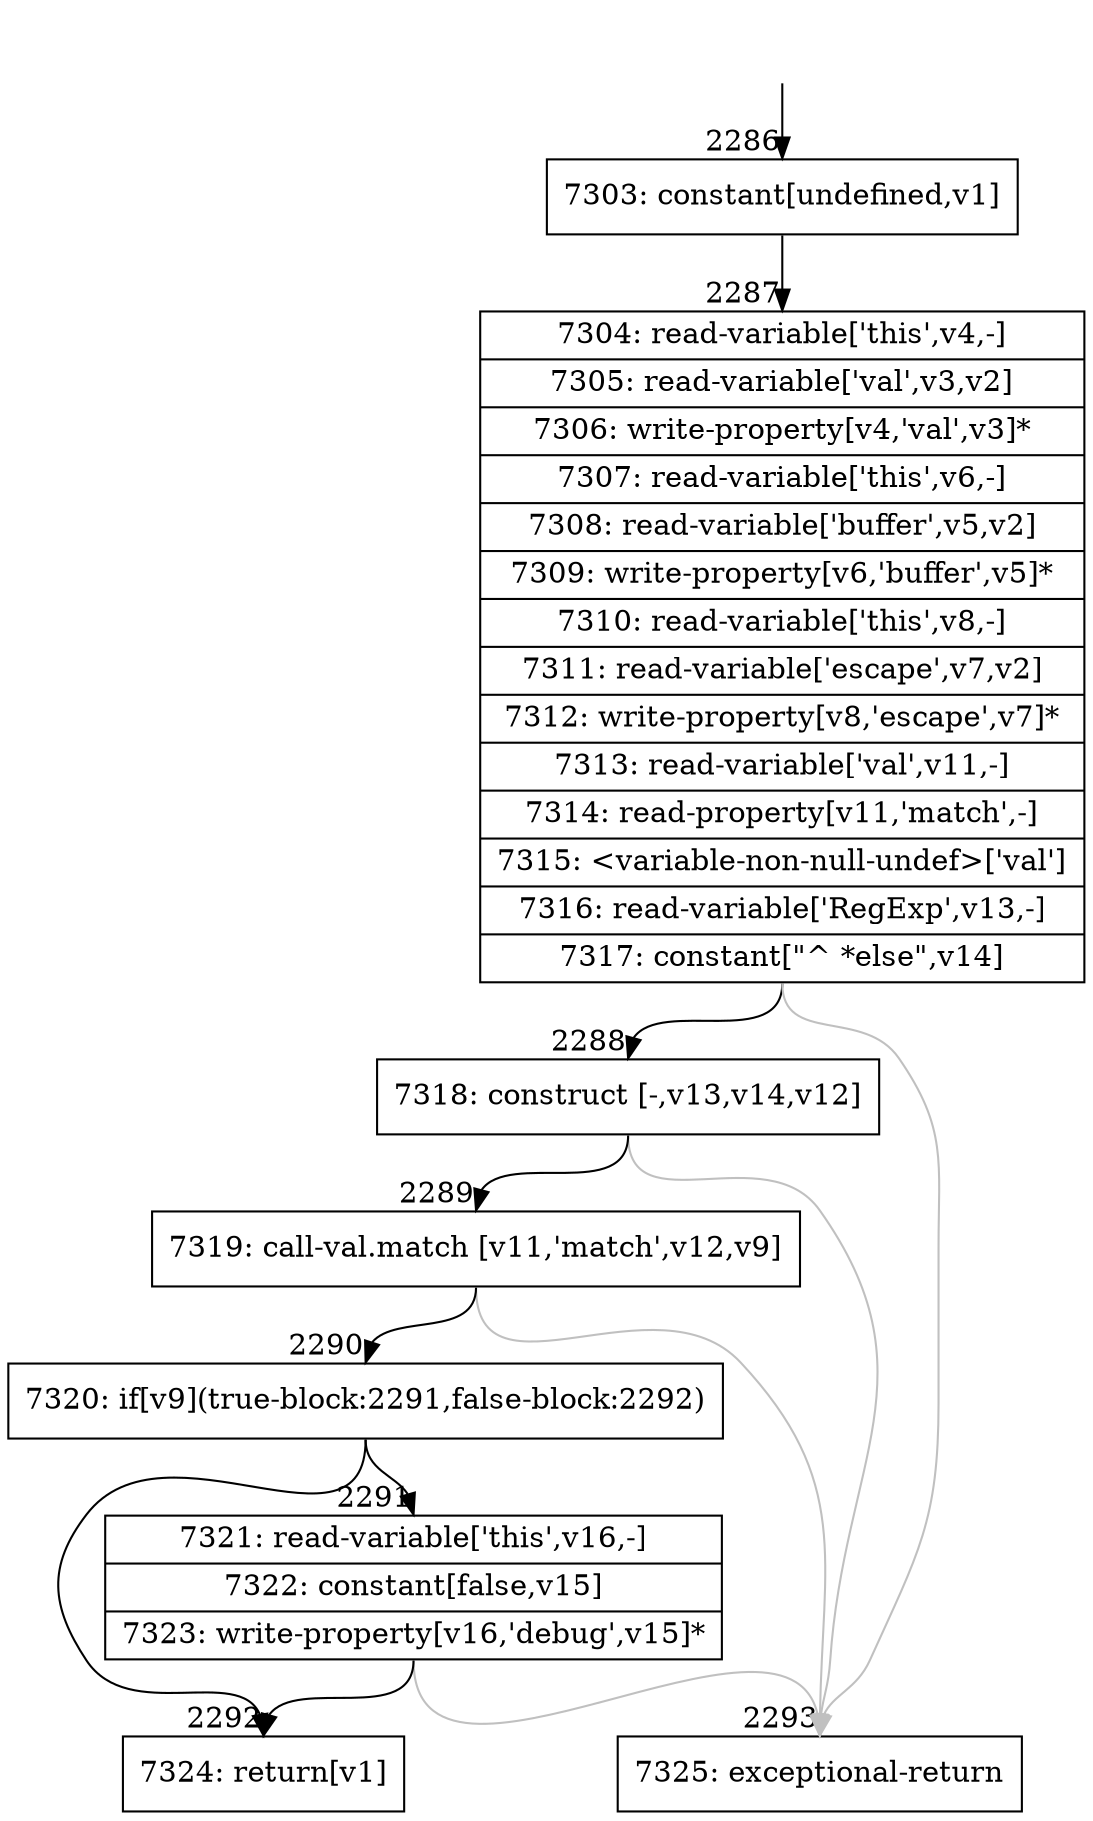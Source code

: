 digraph {
rankdir="TD"
BB_entry127[shape=none,label=""];
BB_entry127 -> BB2286 [tailport=s, headport=n, headlabel="    2286"]
BB2286 [shape=record label="{7303: constant[undefined,v1]}" ] 
BB2286 -> BB2287 [tailport=s, headport=n, headlabel="      2287"]
BB2287 [shape=record label="{7304: read-variable['this',v4,-]|7305: read-variable['val',v3,v2]|7306: write-property[v4,'val',v3]*|7307: read-variable['this',v6,-]|7308: read-variable['buffer',v5,v2]|7309: write-property[v6,'buffer',v5]*|7310: read-variable['this',v8,-]|7311: read-variable['escape',v7,v2]|7312: write-property[v8,'escape',v7]*|7313: read-variable['val',v11,-]|7314: read-property[v11,'match',-]|7315: \<variable-non-null-undef\>['val']|7316: read-variable['RegExp',v13,-]|7317: constant[\"^ *else\",v14]}" ] 
BB2287 -> BB2288 [tailport=s, headport=n, headlabel="      2288"]
BB2287 -> BB2293 [tailport=s, headport=n, color=gray, headlabel="      2293"]
BB2288 [shape=record label="{7318: construct [-,v13,v14,v12]}" ] 
BB2288 -> BB2289 [tailport=s, headport=n, headlabel="      2289"]
BB2288 -> BB2293 [tailport=s, headport=n, color=gray]
BB2289 [shape=record label="{7319: call-val.match [v11,'match',v12,v9]}" ] 
BB2289 -> BB2290 [tailport=s, headport=n, headlabel="      2290"]
BB2289 -> BB2293 [tailport=s, headport=n, color=gray]
BB2290 [shape=record label="{7320: if[v9](true-block:2291,false-block:2292)}" ] 
BB2290 -> BB2291 [tailport=s, headport=n, headlabel="      2291"]
BB2290 -> BB2292 [tailport=s, headport=n, headlabel="      2292"]
BB2291 [shape=record label="{7321: read-variable['this',v16,-]|7322: constant[false,v15]|7323: write-property[v16,'debug',v15]*}" ] 
BB2291 -> BB2292 [tailport=s, headport=n]
BB2291 -> BB2293 [tailport=s, headport=n, color=gray]
BB2292 [shape=record label="{7324: return[v1]}" ] 
BB2293 [shape=record label="{7325: exceptional-return}" ] 
//#$~ 2407
}
